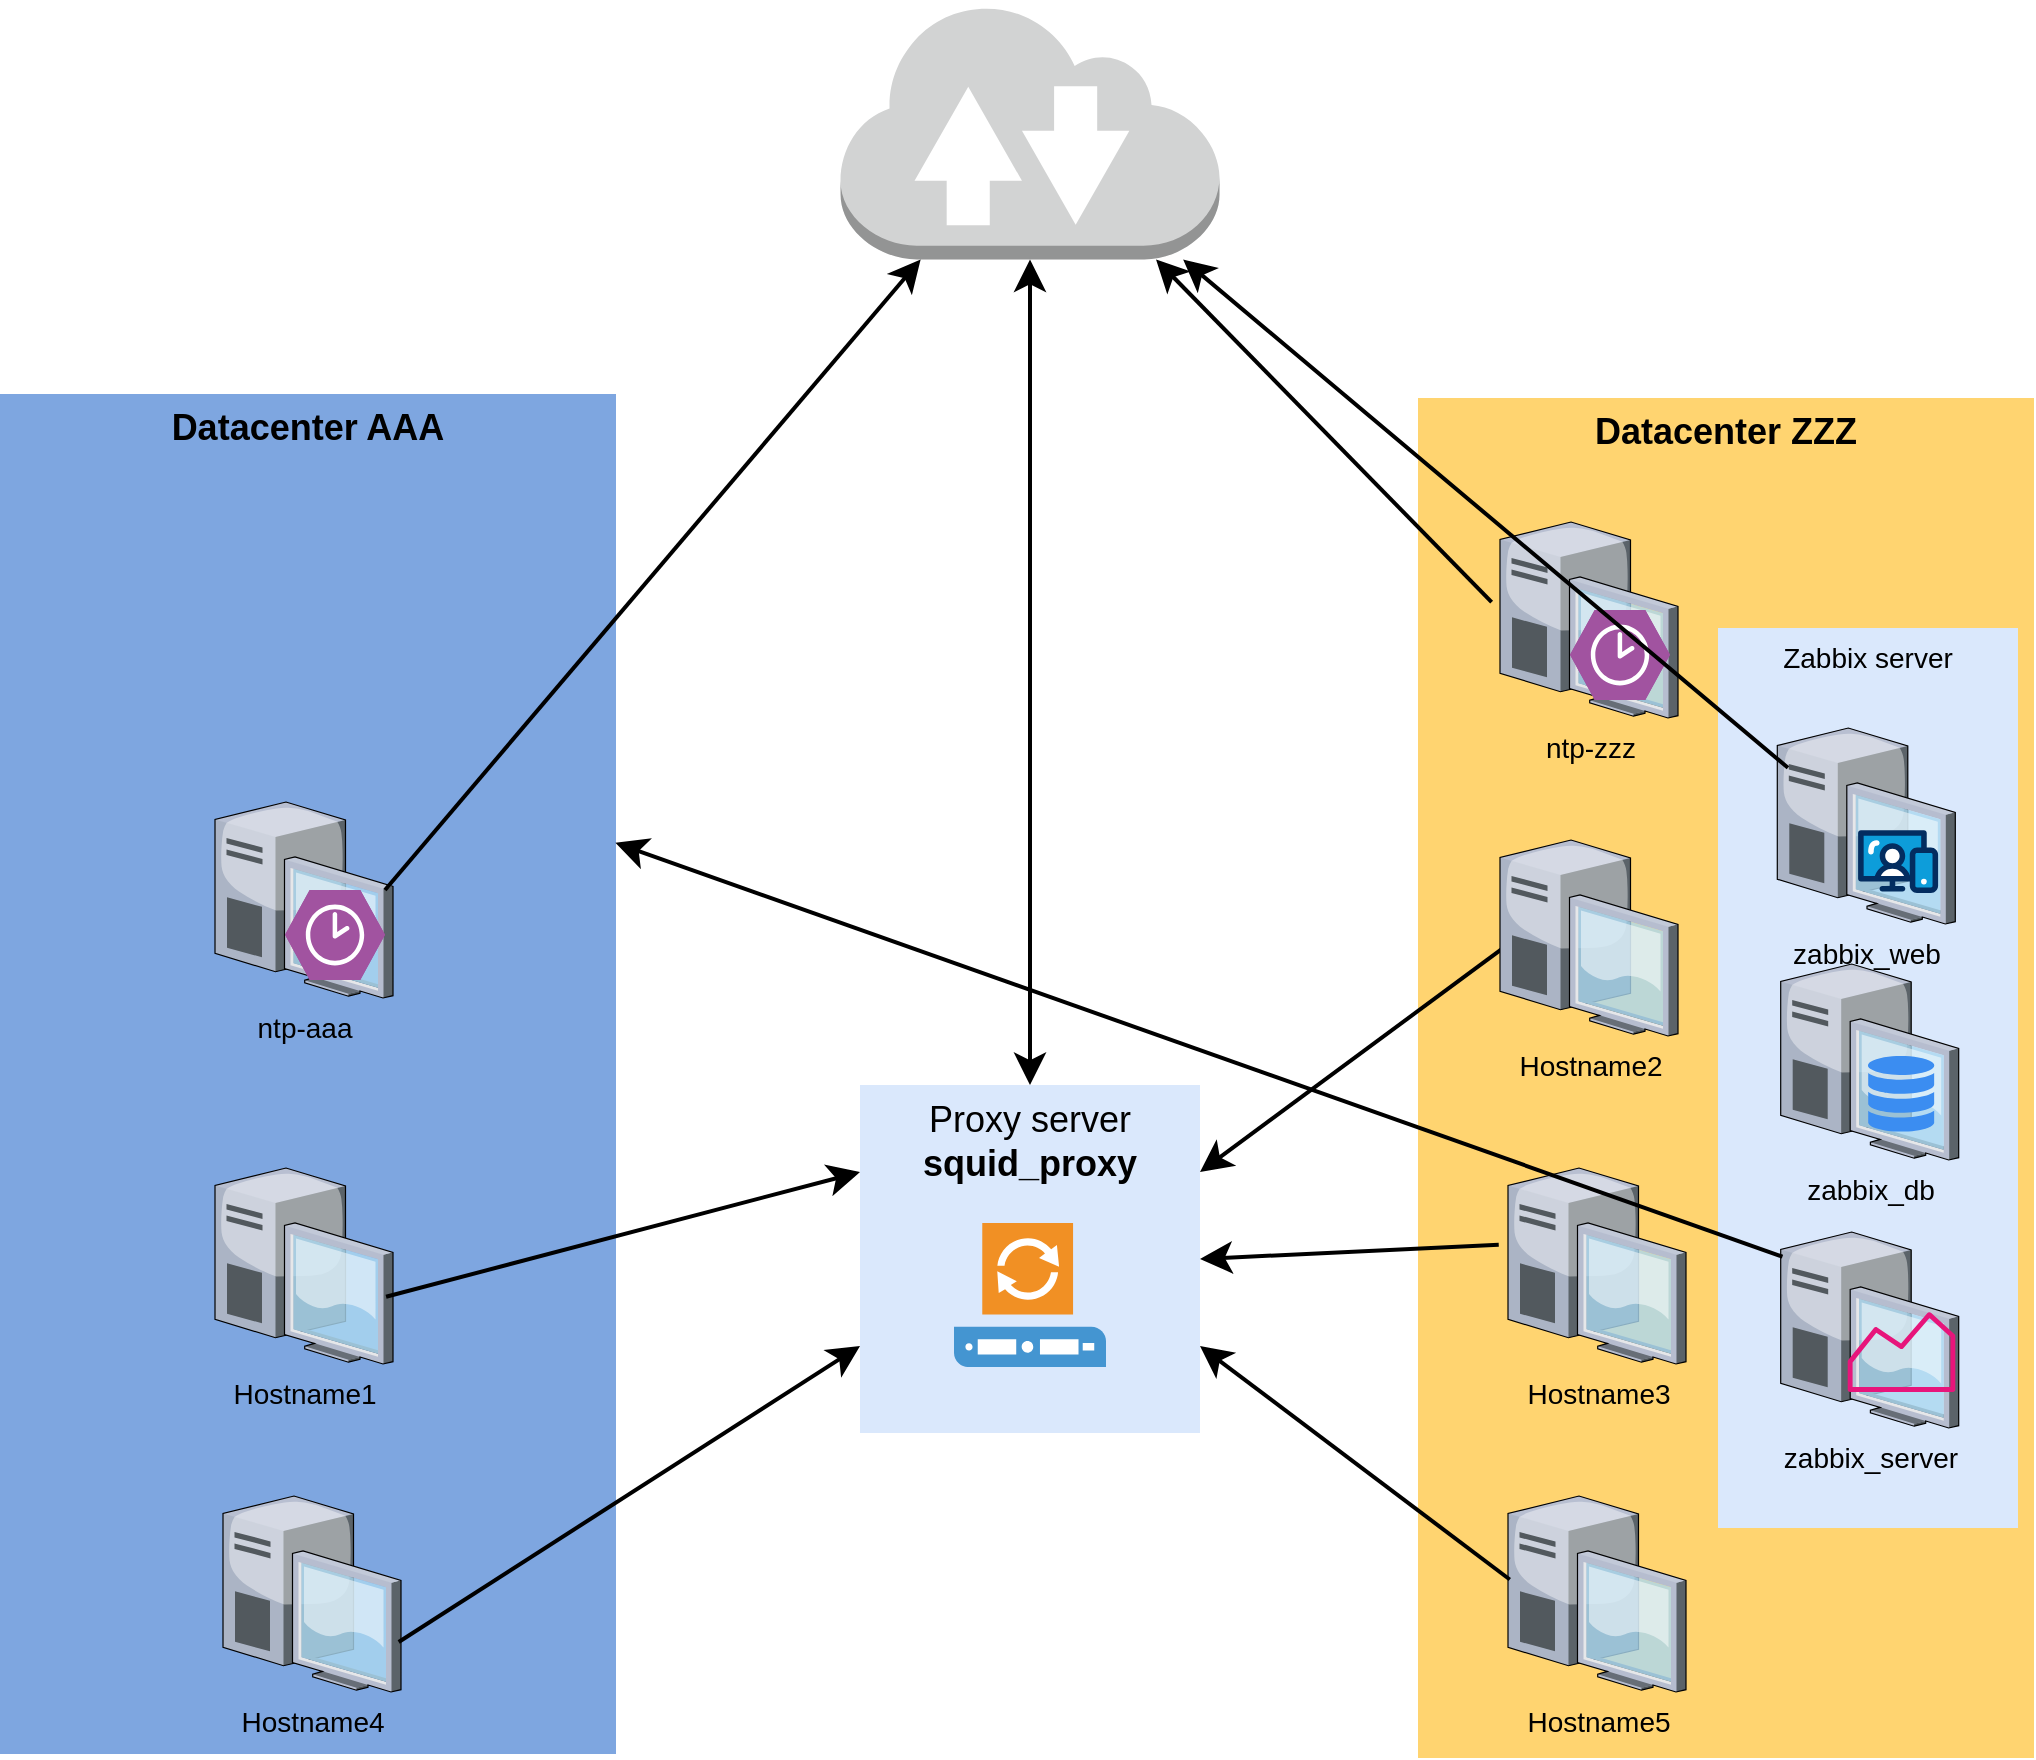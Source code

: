 <mxfile version="24.7.8">
  <diagram name="Page-1" id="e3a06f82-3646-2815-327d-82caf3d4e204">
    <mxGraphModel dx="4011.5" dy="1649" grid="1" gridSize="10" guides="1" tooltips="1" connect="1" arrows="1" fold="1" page="1" pageScale="1.5" pageWidth="1169" pageHeight="826" background="none" math="0" shadow="0">
      <root>
        <mxCell id="0" style=";html=1;" />
        <mxCell id="1" style=";html=1;" parent="0" />
        <mxCell id="6a7d8f32e03d9370-58" value="&lt;font style=&quot;font-size: 18px;&quot;&gt;Proxy server &lt;br&gt;&lt;b&gt;squid_proxy&lt;/b&gt;&lt;/font&gt;" style="whiteSpace=wrap;html=1;fillColor=#dae8fc;fontSize=14;strokeColor=none;verticalAlign=top;" parent="1" vertex="1">
          <mxGeometry x="-980" y="711.5" width="170" height="174" as="geometry" />
        </mxCell>
        <mxCell id="6a7d8f32e03d9370-57" value="&lt;font style=&quot;font-size: 18px;&quot;&gt;&lt;b&gt;Datacenter ZZZ&lt;/b&gt;&lt;/font&gt;" style="whiteSpace=wrap;html=1;fillColor=#FFD470;gradientColor=none;fontSize=14;strokeColor=none;verticalAlign=top;" parent="1" vertex="1">
          <mxGeometry x="-701" y="368" width="308" height="680" as="geometry" />
        </mxCell>
        <mxCell id="6a7d8f32e03d9370-35" style="edgeStyle=none;rounded=0;html=1;startSize=10;endSize=10;jettySize=auto;orthogonalLoop=1;fontSize=14;endArrow=none;endFill=0;strokeWidth=2;entryX=0.055;entryY=0.526;entryDx=0;entryDy=0;entryPerimeter=0;exitX=1;exitY=0.25;exitDx=0;exitDy=0;startArrow=classic;startFill=1;" parent="1" source="6a7d8f32e03d9370-58" target="6a7d8f32e03d9370-5" edge="1">
          <mxGeometry relative="1" as="geometry">
            <mxPoint x="-1010" y="570.0" as="sourcePoint" />
            <mxPoint x="-380.5" y="571.085" as="targetPoint" />
          </mxGeometry>
        </mxCell>
        <mxCell id="6a7d8f32e03d9370-3" value="Hostname5" style="verticalLabelPosition=bottom;aspect=fixed;html=1;verticalAlign=top;strokeColor=none;shape=mxgraph.citrix.desktop;fillColor=#66B2FF;gradientColor=#0066CC;fontSize=14;" parent="1" vertex="1">
          <mxGeometry x="-656" y="917" width="89" height="98" as="geometry" />
        </mxCell>
        <mxCell id="6a7d8f32e03d9370-4" value="Hostname3" style="verticalLabelPosition=bottom;aspect=fixed;html=1;verticalAlign=top;strokeColor=none;shape=mxgraph.citrix.desktop;fillColor=#66B2FF;gradientColor=#0066CC;fontSize=14;" parent="1" vertex="1">
          <mxGeometry x="-656" y="753" width="89" height="98" as="geometry" />
        </mxCell>
        <mxCell id="6a7d8f32e03d9370-5" value="Hostname2" style="verticalLabelPosition=bottom;aspect=fixed;html=1;verticalAlign=top;strokeColor=none;shape=mxgraph.citrix.desktop;fillColor=#66B2FF;gradientColor=#0066CC;fontSize=14;" parent="1" vertex="1">
          <mxGeometry x="-660" y="589" width="89" height="98" as="geometry" />
        </mxCell>
        <mxCell id="4nuEoEitwcxWsx1A6rbW-3" value="Zabbix server" style="whiteSpace=wrap;html=1;fillColor=#dae8fc;fontSize=14;strokeColor=none;verticalAlign=top;" vertex="1" parent="1">
          <mxGeometry x="-551" y="483" width="150" height="450" as="geometry" />
        </mxCell>
        <mxCell id="4nuEoEitwcxWsx1A6rbW-4" value="zabbix_db" style="verticalLabelPosition=bottom;aspect=fixed;html=1;verticalAlign=top;strokeColor=none;shape=mxgraph.citrix.desktop;fillColor=#66B2FF;gradientColor=#0066CC;fontSize=14;" vertex="1" parent="1">
          <mxGeometry x="-519.65" y="651" width="89" height="98" as="geometry" />
        </mxCell>
        <mxCell id="4nuEoEitwcxWsx1A6rbW-5" value="zabbix_web" style="verticalLabelPosition=bottom;aspect=fixed;html=1;verticalAlign=top;strokeColor=none;shape=mxgraph.citrix.desktop;fillColor=#66B2FF;gradientColor=#0066CC;fontSize=14;" vertex="1" parent="1">
          <mxGeometry x="-521.35" y="533" width="89" height="98" as="geometry" />
        </mxCell>
        <mxCell id="4nuEoEitwcxWsx1A6rbW-6" value="zabbix_server" style="verticalLabelPosition=bottom;aspect=fixed;html=1;verticalAlign=top;strokeColor=none;shape=mxgraph.citrix.desktop;fillColor=#66B2FF;gradientColor=#0066CC;fontSize=14;" vertex="1" parent="1">
          <mxGeometry x="-519.65" y="785" width="89" height="98" as="geometry" />
        </mxCell>
        <mxCell id="4nuEoEitwcxWsx1A6rbW-2" value="" style="sketch=0;outlineConnect=0;fontColor=#232F3E;gradientColor=none;fillColor=#E7157B;strokeColor=none;dashed=0;verticalLabelPosition=bottom;verticalAlign=top;align=center;html=1;fontSize=12;fontStyle=0;aspect=fixed;pointerEvents=1;shape=mxgraph.aws4.monitoring;" vertex="1" parent="1">
          <mxGeometry x="-486.15" y="825" width="53.8" height="40" as="geometry" />
        </mxCell>
        <mxCell id="4nuEoEitwcxWsx1A6rbW-8" value="" style="sketch=0;html=1;aspect=fixed;strokeColor=none;shadow=0;fillColor=#3B8DF1;verticalAlign=top;labelPosition=center;verticalLabelPosition=bottom;shape=mxgraph.gcp2.cloud_monitoring" vertex="1" parent="1">
          <mxGeometry x="-476.35" y="697" width="34.2" height="38" as="geometry" />
        </mxCell>
        <mxCell id="4nuEoEitwcxWsx1A6rbW-9" value="" style="verticalLabelPosition=bottom;aspect=fixed;html=1;shape=mxgraph.salesforce.web;" vertex="1" parent="1">
          <mxGeometry x="-480.95" y="584" width="40" height="31.6" as="geometry" />
        </mxCell>
        <mxCell id="4nuEoEitwcxWsx1A6rbW-12" value="&lt;font style=&quot;font-size: 18px;&quot;&gt;&lt;b&gt;Datacenter AAA&lt;/b&gt;&lt;/font&gt;" style="whiteSpace=wrap;html=1;fillColor=#7EA6E0;gradientColor=none;fontSize=14;strokeColor=none;verticalAlign=top;" vertex="1" parent="1">
          <mxGeometry x="-1410" y="366" width="308" height="680" as="geometry" />
        </mxCell>
        <mxCell id="4nuEoEitwcxWsx1A6rbW-13" value="ntp-aaa" style="verticalLabelPosition=bottom;aspect=fixed;html=1;verticalAlign=top;strokeColor=none;shape=mxgraph.citrix.desktop;fillColor=#66B2FF;gradientColor=#0066CC;fontSize=14;" vertex="1" parent="1">
          <mxGeometry x="-1302.5" y="570" width="89" height="98" as="geometry" />
        </mxCell>
        <mxCell id="4nuEoEitwcxWsx1A6rbW-14" value="Hostname4" style="verticalLabelPosition=bottom;aspect=fixed;html=1;verticalAlign=top;strokeColor=none;shape=mxgraph.citrix.desktop;fillColor=#66B2FF;gradientColor=#0066CC;fontSize=14;" vertex="1" parent="1">
          <mxGeometry x="-1298.5" y="917" width="89" height="98" as="geometry" />
        </mxCell>
        <mxCell id="4nuEoEitwcxWsx1A6rbW-15" value="Hostname1" style="verticalLabelPosition=bottom;aspect=fixed;html=1;verticalAlign=top;strokeColor=none;shape=mxgraph.citrix.desktop;fillColor=#66B2FF;gradientColor=#0066CC;fontSize=14;" vertex="1" parent="1">
          <mxGeometry x="-1302.5" y="753" width="89" height="98" as="geometry" />
        </mxCell>
        <mxCell id="4nuEoEitwcxWsx1A6rbW-16" value="" style="verticalLabelPosition=bottom;sketch=0;html=1;fillColor=#A153A0;strokeColor=#ffffff;verticalAlign=top;align=center;points=[[0,0.5,0],[0.125,0.25,0],[0.25,0,0],[0.5,0,0],[0.75,0,0],[0.875,0.25,0],[1,0.5,0],[0.875,0.75,0],[0.75,1,0],[0.5,1,0],[0.125,0.75,0]];pointerEvents=1;shape=mxgraph.cisco_safe.compositeIcon;bgIcon=mxgraph.cisco_safe.design.blank_device;resIcon=mxgraph.cisco_safe.design.ntp;" vertex="1" parent="1">
          <mxGeometry x="-1267.5" y="614" width="50" height="45" as="geometry" />
        </mxCell>
        <mxCell id="4nuEoEitwcxWsx1A6rbW-24" value="ntp-zzz" style="verticalLabelPosition=bottom;aspect=fixed;html=1;verticalAlign=top;strokeColor=none;shape=mxgraph.citrix.desktop;fillColor=#66B2FF;gradientColor=#0066CC;fontSize=14;" vertex="1" parent="1">
          <mxGeometry x="-660" y="430" width="89" height="98" as="geometry" />
        </mxCell>
        <mxCell id="4nuEoEitwcxWsx1A6rbW-25" value="" style="verticalLabelPosition=bottom;sketch=0;html=1;fillColor=#A153A0;strokeColor=#ffffff;verticalAlign=top;align=center;points=[[0,0.5,0],[0.125,0.25,0],[0.25,0,0],[0.5,0,0],[0.75,0,0],[0.875,0.25,0],[1,0.5,0],[0.875,0.75,0],[0.75,1,0],[0.5,1,0],[0.125,0.75,0]];pointerEvents=1;shape=mxgraph.cisco_safe.compositeIcon;bgIcon=mxgraph.cisco_safe.design.blank_device;resIcon=mxgraph.cisco_safe.design.ntp;" vertex="1" parent="1">
          <mxGeometry x="-625" y="474" width="50" height="45" as="geometry" />
        </mxCell>
        <mxCell id="4nuEoEitwcxWsx1A6rbW-26" value="" style="shadow=0;dashed=0;html=1;strokeColor=none;fillColor=#4495D1;labelPosition=center;verticalLabelPosition=bottom;verticalAlign=top;align=center;outlineConnect=0;shape=mxgraph.veeam.proxy_server;" vertex="1" parent="1">
          <mxGeometry x="-933" y="780.5" width="76" height="72" as="geometry" />
        </mxCell>
        <mxCell id="4nuEoEitwcxWsx1A6rbW-27" value="" style="outlineConnect=0;dashed=0;verticalLabelPosition=bottom;verticalAlign=top;align=center;html=1;shape=mxgraph.aws3.internet_2;fillColor=#D2D3D3;gradientColor=none;" vertex="1" parent="1">
          <mxGeometry x="-989.75" y="170" width="189.5" height="128.72" as="geometry" />
        </mxCell>
        <mxCell id="4nuEoEitwcxWsx1A6rbW-28" style="edgeStyle=none;rounded=0;html=1;startSize=10;endSize=10;jettySize=auto;orthogonalLoop=1;fontSize=14;endArrow=classic;endFill=1;strokeWidth=2;entryX=0.5;entryY=1;entryDx=0;entryDy=0;entryPerimeter=0;exitX=0.5;exitY=0;exitDx=0;exitDy=0;startArrow=classic;startFill=1;" edge="1" parent="1" source="6a7d8f32e03d9370-58" target="4nuEoEitwcxWsx1A6rbW-27">
          <mxGeometry relative="1" as="geometry">
            <mxPoint x="-930.5" y="522" as="sourcePoint" />
            <mxPoint x="-283.5" y="517.734" as="targetPoint" />
          </mxGeometry>
        </mxCell>
        <mxCell id="6a7d8f32e03d9370-33" style="edgeStyle=none;rounded=0;html=1;startSize=10;endSize=10;jettySize=auto;orthogonalLoop=1;fontSize=14;endArrow=classic;endFill=1;strokeWidth=2;entryX=0;entryY=0.25;entryDx=0;entryDy=0;startArrow=none;startFill=0;exitX=0.961;exitY=0.657;exitDx=0;exitDy=0;exitPerimeter=0;" parent="1" source="4nuEoEitwcxWsx1A6rbW-15" target="6a7d8f32e03d9370-58" edge="1">
          <mxGeometry relative="1" as="geometry">
            <mxPoint x="-1138.0" y="486.984" as="sourcePoint" />
            <mxPoint x="-495" y="482.996" as="targetPoint" />
          </mxGeometry>
        </mxCell>
        <mxCell id="4nuEoEitwcxWsx1A6rbW-29" style="edgeStyle=none;rounded=0;html=1;startSize=10;endSize=10;jettySize=auto;orthogonalLoop=1;fontSize=14;endArrow=classic;endFill=1;strokeWidth=2;entryX=0;entryY=0.75;entryDx=0;entryDy=0;exitX=0.987;exitY=0.745;exitDx=0;exitDy=0;exitPerimeter=0;" edge="1" parent="1" source="4nuEoEitwcxWsx1A6rbW-14" target="6a7d8f32e03d9370-58">
          <mxGeometry relative="1" as="geometry">
            <mxPoint x="-1138.0" y="555.484" as="sourcePoint" />
            <mxPoint x="-980" y="780.5" as="targetPoint" />
          </mxGeometry>
        </mxCell>
        <mxCell id="4nuEoEitwcxWsx1A6rbW-30" style="edgeStyle=none;rounded=0;html=1;startSize=10;endSize=10;jettySize=auto;orthogonalLoop=1;fontSize=14;endArrow=none;endFill=0;strokeWidth=2;entryX=-0.052;entryY=0.392;entryDx=0;entryDy=0;entryPerimeter=0;exitX=1;exitY=0.5;exitDx=0;exitDy=0;startArrow=classic;startFill=1;" edge="1" parent="1" source="6a7d8f32e03d9370-58" target="6a7d8f32e03d9370-4">
          <mxGeometry relative="1" as="geometry">
            <mxPoint x="-820" y="850" as="sourcePoint" />
            <mxPoint x="-665" y="614" as="targetPoint" />
          </mxGeometry>
        </mxCell>
        <mxCell id="4nuEoEitwcxWsx1A6rbW-31" style="edgeStyle=none;rounded=0;html=1;startSize=10;endSize=10;jettySize=auto;orthogonalLoop=1;fontSize=14;endArrow=none;endFill=0;strokeWidth=2;entryX=0.01;entryY=0.426;entryDx=0;entryDy=0;entryPerimeter=0;exitX=1;exitY=0.75;exitDx=0;exitDy=0;startArrow=classic;startFill=1;" edge="1" parent="1" source="6a7d8f32e03d9370-58" target="6a7d8f32e03d9370-3">
          <mxGeometry relative="1" as="geometry">
            <mxPoint x="-790" y="732" as="sourcePoint" />
            <mxPoint x="-635" y="496" as="targetPoint" />
          </mxGeometry>
        </mxCell>
        <mxCell id="4nuEoEitwcxWsx1A6rbW-32" style="edgeStyle=none;rounded=0;html=1;startSize=10;endSize=10;jettySize=auto;orthogonalLoop=1;fontSize=14;endArrow=classic;endFill=1;strokeWidth=2;startArrow=none;startFill=0;exitX=0.961;exitY=0.657;exitDx=0;exitDy=0;exitPerimeter=0;" edge="1" parent="1" target="4nuEoEitwcxWsx1A6rbW-27">
          <mxGeometry relative="1" as="geometry">
            <mxPoint x="-1217.5" y="614" as="sourcePoint" />
            <mxPoint x="-980.5" y="552" as="targetPoint" />
          </mxGeometry>
        </mxCell>
        <mxCell id="4nuEoEitwcxWsx1A6rbW-33" style="edgeStyle=none;rounded=0;html=1;startSize=10;endSize=10;jettySize=auto;orthogonalLoop=1;fontSize=14;endArrow=classic;endFill=1;strokeWidth=2;startArrow=none;startFill=0;exitX=-0.047;exitY=0.409;exitDx=0;exitDy=0;exitPerimeter=0;" edge="1" parent="1" source="4nuEoEitwcxWsx1A6rbW-24" target="4nuEoEitwcxWsx1A6rbW-27">
          <mxGeometry relative="1" as="geometry">
            <mxPoint x="-1207.5" y="624" as="sourcePoint" />
            <mxPoint x="-940" y="309" as="targetPoint" />
          </mxGeometry>
        </mxCell>
        <mxCell id="4nuEoEitwcxWsx1A6rbW-34" style="edgeStyle=none;rounded=0;html=1;startSize=10;endSize=10;jettySize=auto;orthogonalLoop=1;fontSize=14;endArrow=classic;endFill=1;strokeWidth=2;startArrow=none;startFill=0;exitX=0.06;exitY=0.203;exitDx=0;exitDy=0;exitPerimeter=0;" edge="1" parent="1" source="4nuEoEitwcxWsx1A6rbW-5" target="4nuEoEitwcxWsx1A6rbW-27">
          <mxGeometry relative="1" as="geometry">
            <mxPoint x="-682" y="539" as="sourcePoint" />
            <mxPoint x="-850" y="368" as="targetPoint" />
          </mxGeometry>
        </mxCell>
        <mxCell id="4nuEoEitwcxWsx1A6rbW-35" style="edgeStyle=none;rounded=0;html=1;startSize=10;endSize=10;jettySize=auto;orthogonalLoop=1;fontSize=14;endArrow=classic;endFill=1;strokeWidth=2;startArrow=none;startFill=0;entryX=0.999;entryY=0.33;entryDx=0;entryDy=0;entryPerimeter=0;exitX=0.01;exitY=0.126;exitDx=0;exitDy=0;exitPerimeter=0;" edge="1" parent="1" source="4nuEoEitwcxWsx1A6rbW-6" target="4nuEoEitwcxWsx1A6rbW-12">
          <mxGeometry relative="1" as="geometry">
            <mxPoint x="-790" y="610" as="sourcePoint" />
            <mxPoint x="-684" y="551" as="targetPoint" />
          </mxGeometry>
        </mxCell>
      </root>
    </mxGraphModel>
  </diagram>
</mxfile>
